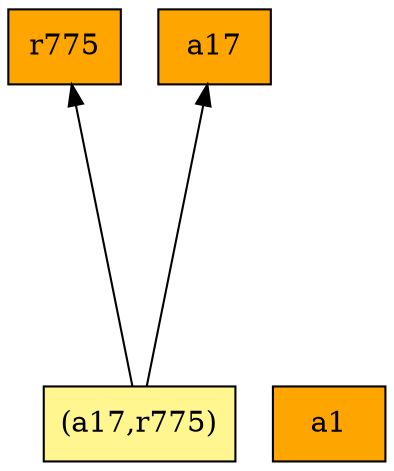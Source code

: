 digraph G {
rankdir=BT;ranksep="2.0";
"r775" [shape=record,fillcolor=orange,style=filled,label="{r775}"];
"a1" [shape=record,fillcolor=orange,style=filled,label="{a1}"];
"a17" [shape=record,fillcolor=orange,style=filled,label="{a17}"];
"(a17,r775)" [shape=record,fillcolor=khaki1,style=filled,label="{(a17,r775)}"];
"(a17,r775)" -> "r775"
"(a17,r775)" -> "a17"
}